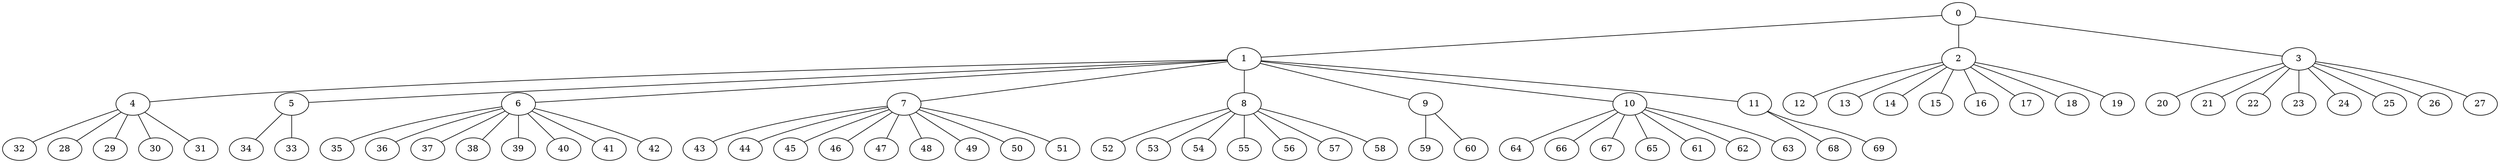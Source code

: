 
graph graphname {
    0 -- 1
0 -- 2
0 -- 3
1 -- 4
1 -- 5
1 -- 6
1 -- 7
1 -- 8
1 -- 9
1 -- 10
1 -- 11
2 -- 12
2 -- 13
2 -- 14
2 -- 15
2 -- 16
2 -- 17
2 -- 18
2 -- 19
3 -- 20
3 -- 21
3 -- 22
3 -- 23
3 -- 24
3 -- 25
3 -- 26
3 -- 27
4 -- 32
4 -- 28
4 -- 29
4 -- 30
4 -- 31
5 -- 34
5 -- 33
6 -- 35
6 -- 36
6 -- 37
6 -- 38
6 -- 39
6 -- 40
6 -- 41
6 -- 42
7 -- 43
7 -- 44
7 -- 45
7 -- 46
7 -- 47
7 -- 48
7 -- 49
7 -- 50
7 -- 51
8 -- 52
8 -- 53
8 -- 54
8 -- 55
8 -- 56
8 -- 57
8 -- 58
9 -- 59
9 -- 60
10 -- 64
10 -- 66
10 -- 67
10 -- 65
10 -- 61
10 -- 62
10 -- 63
11 -- 68
11 -- 69

}

